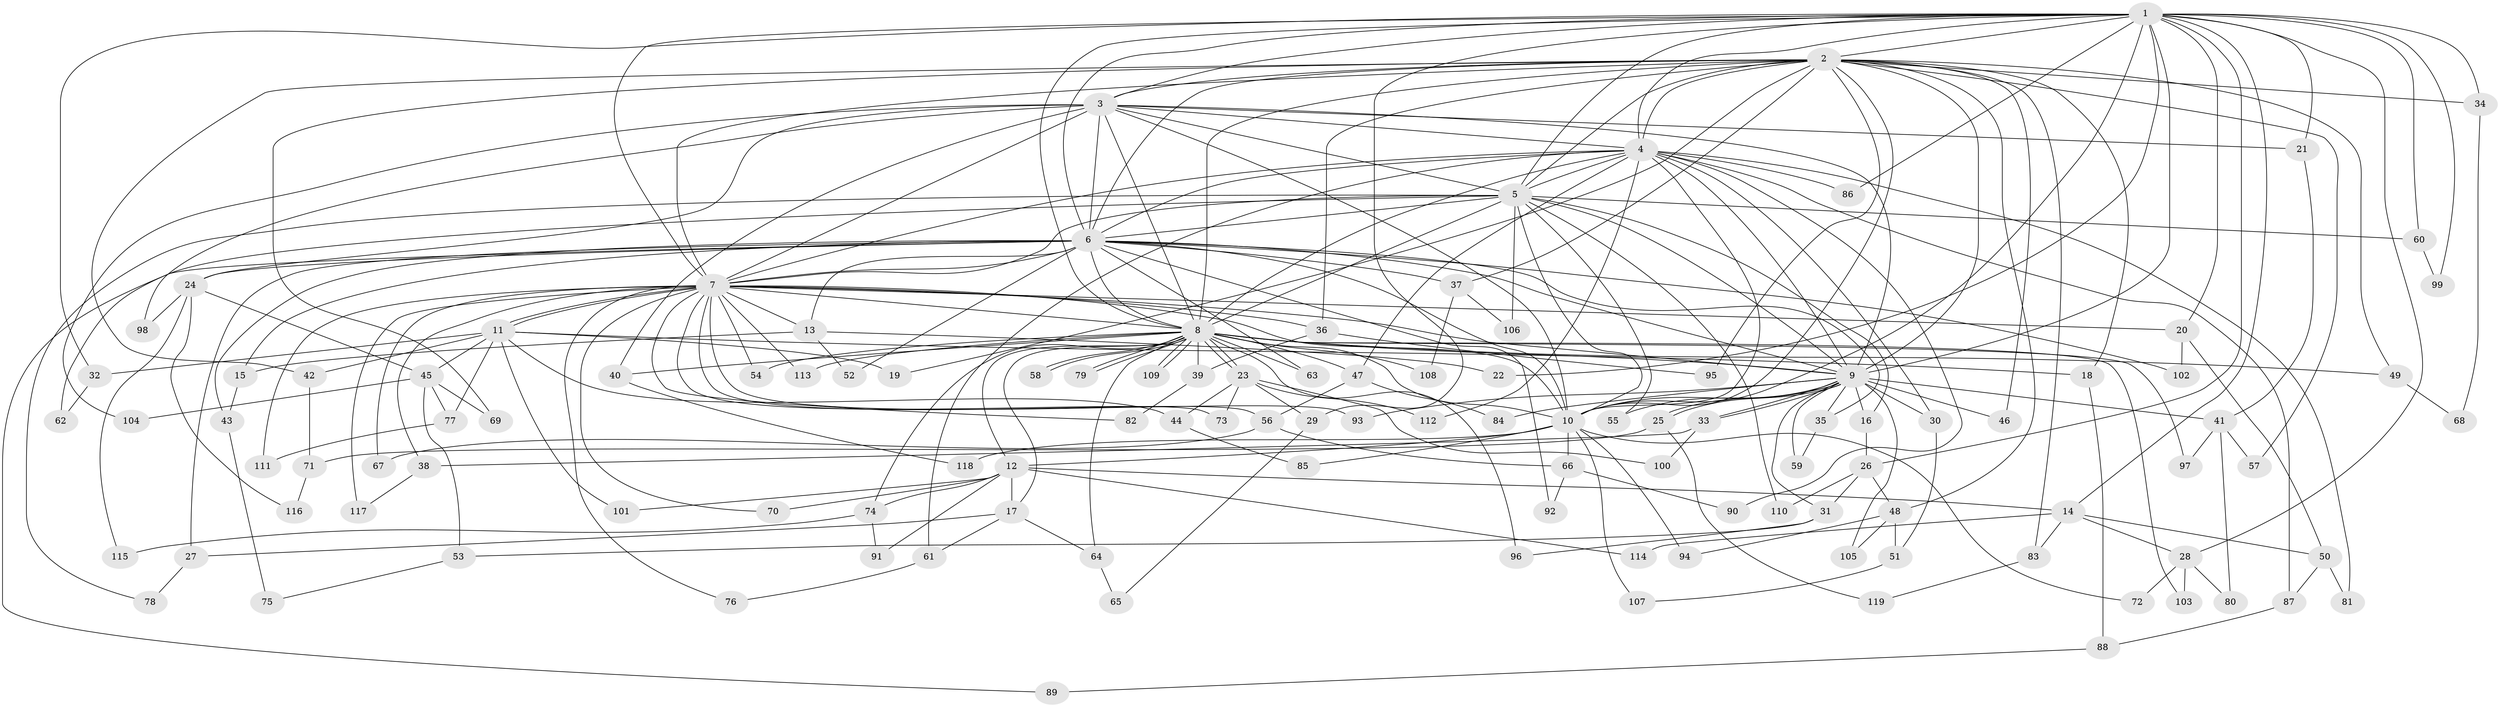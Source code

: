 // coarse degree distribution, {15: 0.016666666666666666, 17: 0.016666666666666666, 21: 0.016666666666666666, 11: 0.03333333333333333, 18: 0.03333333333333333, 23: 0.016666666666666666, 13: 0.016666666666666666, 9: 0.016666666666666666, 2: 0.3333333333333333, 5: 0.06666666666666667, 3: 0.15, 6: 0.03333333333333333, 7: 0.03333333333333333, 8: 0.016666666666666666, 4: 0.15, 1: 0.05}
// Generated by graph-tools (version 1.1) at 2025/49/03/04/25 22:49:59]
// undirected, 119 vertices, 263 edges
graph export_dot {
  node [color=gray90,style=filled];
  1;
  2;
  3;
  4;
  5;
  6;
  7;
  8;
  9;
  10;
  11;
  12;
  13;
  14;
  15;
  16;
  17;
  18;
  19;
  20;
  21;
  22;
  23;
  24;
  25;
  26;
  27;
  28;
  29;
  30;
  31;
  32;
  33;
  34;
  35;
  36;
  37;
  38;
  39;
  40;
  41;
  42;
  43;
  44;
  45;
  46;
  47;
  48;
  49;
  50;
  51;
  52;
  53;
  54;
  55;
  56;
  57;
  58;
  59;
  60;
  61;
  62;
  63;
  64;
  65;
  66;
  67;
  68;
  69;
  70;
  71;
  72;
  73;
  74;
  75;
  76;
  77;
  78;
  79;
  80;
  81;
  82;
  83;
  84;
  85;
  86;
  87;
  88;
  89;
  90;
  91;
  92;
  93;
  94;
  95;
  96;
  97;
  98;
  99;
  100;
  101;
  102;
  103;
  104;
  105;
  106;
  107;
  108;
  109;
  110;
  111;
  112;
  113;
  114;
  115;
  116;
  117;
  118;
  119;
  1 -- 2;
  1 -- 3;
  1 -- 4;
  1 -- 5;
  1 -- 6;
  1 -- 7;
  1 -- 8;
  1 -- 9;
  1 -- 10;
  1 -- 14;
  1 -- 20;
  1 -- 21;
  1 -- 22;
  1 -- 26;
  1 -- 28;
  1 -- 29;
  1 -- 32;
  1 -- 34;
  1 -- 60;
  1 -- 86;
  1 -- 99;
  2 -- 3;
  2 -- 4;
  2 -- 5;
  2 -- 6;
  2 -- 7;
  2 -- 8;
  2 -- 9;
  2 -- 10;
  2 -- 18;
  2 -- 19;
  2 -- 34;
  2 -- 36;
  2 -- 37;
  2 -- 42;
  2 -- 46;
  2 -- 48;
  2 -- 49;
  2 -- 57;
  2 -- 69;
  2 -- 83;
  2 -- 95;
  3 -- 4;
  3 -- 5;
  3 -- 6;
  3 -- 7;
  3 -- 8;
  3 -- 9;
  3 -- 10;
  3 -- 21;
  3 -- 24;
  3 -- 40;
  3 -- 98;
  3 -- 104;
  4 -- 5;
  4 -- 6;
  4 -- 7;
  4 -- 8;
  4 -- 9;
  4 -- 10;
  4 -- 30;
  4 -- 47;
  4 -- 61;
  4 -- 81;
  4 -- 86;
  4 -- 87;
  4 -- 90;
  4 -- 112;
  5 -- 6;
  5 -- 7;
  5 -- 8;
  5 -- 9;
  5 -- 10;
  5 -- 16;
  5 -- 55;
  5 -- 60;
  5 -- 62;
  5 -- 78;
  5 -- 106;
  5 -- 110;
  6 -- 7;
  6 -- 8;
  6 -- 9;
  6 -- 10;
  6 -- 13;
  6 -- 15;
  6 -- 24;
  6 -- 27;
  6 -- 35;
  6 -- 37;
  6 -- 43;
  6 -- 52;
  6 -- 63;
  6 -- 89;
  6 -- 92;
  6 -- 102;
  7 -- 8;
  7 -- 9;
  7 -- 10;
  7 -- 11;
  7 -- 11;
  7 -- 13;
  7 -- 20;
  7 -- 36;
  7 -- 38;
  7 -- 54;
  7 -- 56;
  7 -- 67;
  7 -- 70;
  7 -- 73;
  7 -- 76;
  7 -- 82;
  7 -- 93;
  7 -- 111;
  7 -- 113;
  7 -- 117;
  8 -- 9;
  8 -- 10;
  8 -- 12;
  8 -- 17;
  8 -- 23;
  8 -- 23;
  8 -- 39;
  8 -- 40;
  8 -- 47;
  8 -- 49;
  8 -- 54;
  8 -- 58;
  8 -- 58;
  8 -- 63;
  8 -- 64;
  8 -- 74;
  8 -- 79;
  8 -- 79;
  8 -- 96;
  8 -- 97;
  8 -- 103;
  8 -- 108;
  8 -- 109;
  8 -- 109;
  8 -- 113;
  9 -- 10;
  9 -- 16;
  9 -- 25;
  9 -- 25;
  9 -- 30;
  9 -- 31;
  9 -- 33;
  9 -- 33;
  9 -- 35;
  9 -- 41;
  9 -- 46;
  9 -- 55;
  9 -- 59;
  9 -- 84;
  9 -- 93;
  9 -- 105;
  10 -- 12;
  10 -- 66;
  10 -- 72;
  10 -- 85;
  10 -- 94;
  10 -- 107;
  10 -- 118;
  11 -- 18;
  11 -- 19;
  11 -- 32;
  11 -- 42;
  11 -- 44;
  11 -- 45;
  11 -- 77;
  11 -- 101;
  12 -- 14;
  12 -- 17;
  12 -- 70;
  12 -- 74;
  12 -- 91;
  12 -- 101;
  12 -- 114;
  13 -- 15;
  13 -- 22;
  13 -- 52;
  14 -- 28;
  14 -- 50;
  14 -- 83;
  14 -- 114;
  15 -- 43;
  16 -- 26;
  17 -- 27;
  17 -- 61;
  17 -- 64;
  18 -- 88;
  20 -- 50;
  20 -- 102;
  21 -- 41;
  23 -- 29;
  23 -- 44;
  23 -- 73;
  23 -- 100;
  23 -- 112;
  24 -- 45;
  24 -- 98;
  24 -- 115;
  24 -- 116;
  25 -- 71;
  25 -- 119;
  26 -- 31;
  26 -- 48;
  26 -- 110;
  27 -- 78;
  28 -- 72;
  28 -- 80;
  28 -- 103;
  29 -- 65;
  30 -- 51;
  31 -- 53;
  31 -- 96;
  32 -- 62;
  33 -- 38;
  33 -- 100;
  34 -- 68;
  35 -- 59;
  36 -- 39;
  36 -- 95;
  37 -- 106;
  37 -- 108;
  38 -- 117;
  39 -- 82;
  40 -- 118;
  41 -- 57;
  41 -- 80;
  41 -- 97;
  42 -- 71;
  43 -- 75;
  44 -- 85;
  45 -- 53;
  45 -- 69;
  45 -- 77;
  45 -- 104;
  47 -- 56;
  47 -- 84;
  48 -- 51;
  48 -- 94;
  48 -- 105;
  49 -- 68;
  50 -- 81;
  50 -- 87;
  51 -- 107;
  53 -- 75;
  56 -- 66;
  56 -- 67;
  60 -- 99;
  61 -- 76;
  64 -- 65;
  66 -- 90;
  66 -- 92;
  71 -- 116;
  74 -- 91;
  74 -- 115;
  77 -- 111;
  83 -- 119;
  87 -- 88;
  88 -- 89;
}

